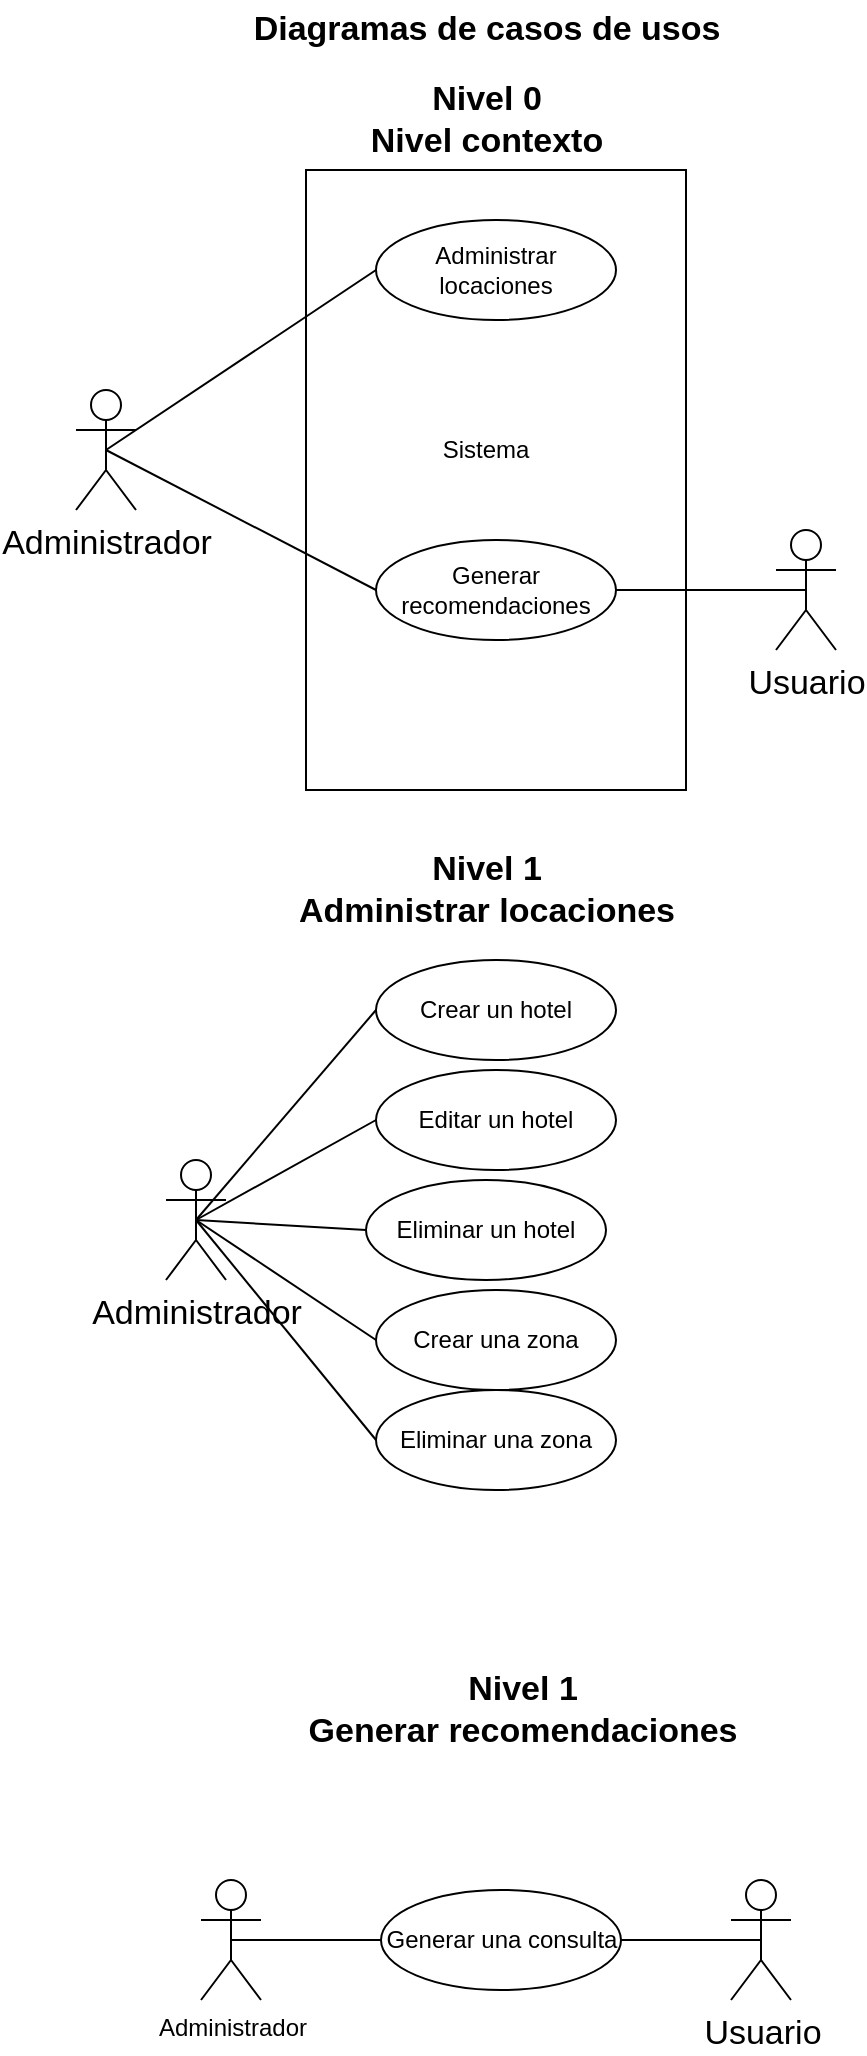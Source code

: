 <mxfile version="21.3.3" type="github">
  <diagram name="Page-1" id="gVi9mgfXxvacq5aYQprg">
    <mxGraphModel dx="1379" dy="756" grid="1" gridSize="10" guides="1" tooltips="1" connect="1" arrows="1" fold="1" page="1" pageScale="1" pageWidth="827" pageHeight="1169" math="0" shadow="0">
      <root>
        <mxCell id="0" />
        <mxCell id="1" parent="0" />
        <mxCell id="5Q-SjYnBWKxw_cxFPoE4-17" value="" style="rounded=0;whiteSpace=wrap;html=1;" vertex="1" parent="1">
          <mxGeometry x="355" y="135" width="190" height="310" as="geometry" />
        </mxCell>
        <mxCell id="5Q-SjYnBWKxw_cxFPoE4-1" value="Administrar locaciones" style="ellipse;whiteSpace=wrap;html=1;" vertex="1" parent="1">
          <mxGeometry x="390" y="160" width="120" height="50" as="geometry" />
        </mxCell>
        <mxCell id="5Q-SjYnBWKxw_cxFPoE4-2" value="&lt;font style=&quot;font-size: 17px;&quot;&gt;Diagramas de casos de usos&lt;/font&gt;" style="text;html=1;align=center;verticalAlign=middle;resizable=0;points=[];autosize=1;strokeColor=none;fillColor=none;fontStyle=1" vertex="1" parent="1">
          <mxGeometry x="315" y="50" width="260" height="30" as="geometry" />
        </mxCell>
        <mxCell id="5Q-SjYnBWKxw_cxFPoE4-3" value="&lt;b&gt;Nivel 0&lt;br&gt;Nivel contexto&lt;/b&gt;" style="text;html=1;align=center;verticalAlign=middle;resizable=0;points=[];autosize=1;strokeColor=none;fillColor=none;fontSize=17;" vertex="1" parent="1">
          <mxGeometry x="375" y="85" width="140" height="50" as="geometry" />
        </mxCell>
        <mxCell id="5Q-SjYnBWKxw_cxFPoE4-4" value="Usuario" style="shape=umlActor;verticalLabelPosition=bottom;verticalAlign=top;html=1;outlineConnect=0;fontSize=17;" vertex="1" parent="1">
          <mxGeometry x="590" y="315" width="30" height="60" as="geometry" />
        </mxCell>
        <mxCell id="5Q-SjYnBWKxw_cxFPoE4-6" value="Administrador" style="shape=umlActor;verticalLabelPosition=bottom;verticalAlign=top;html=1;outlineConnect=0;fontSize=17;" vertex="1" parent="1">
          <mxGeometry x="240" y="245" width="30" height="60" as="geometry" />
        </mxCell>
        <mxCell id="5Q-SjYnBWKxw_cxFPoE4-7" value="" style="endArrow=none;html=1;rounded=0;fontSize=17;entryX=0.5;entryY=0.5;entryDx=0;entryDy=0;entryPerimeter=0;exitX=0;exitY=0.5;exitDx=0;exitDy=0;" edge="1" parent="1" source="5Q-SjYnBWKxw_cxFPoE4-1" target="5Q-SjYnBWKxw_cxFPoE4-6">
          <mxGeometry width="50" height="50" relative="1" as="geometry">
            <mxPoint x="390" y="410" as="sourcePoint" />
            <mxPoint x="440" y="360" as="targetPoint" />
          </mxGeometry>
        </mxCell>
        <mxCell id="5Q-SjYnBWKxw_cxFPoE4-8" value="Generar recomendaciones" style="ellipse;whiteSpace=wrap;html=1;" vertex="1" parent="1">
          <mxGeometry x="390" y="320" width="120" height="50" as="geometry" />
        </mxCell>
        <mxCell id="5Q-SjYnBWKxw_cxFPoE4-9" value="" style="endArrow=none;html=1;rounded=0;fontSize=17;entryX=0.5;entryY=0.5;entryDx=0;entryDy=0;entryPerimeter=0;exitX=1;exitY=0.5;exitDx=0;exitDy=0;" edge="1" parent="1" source="5Q-SjYnBWKxw_cxFPoE4-8" target="5Q-SjYnBWKxw_cxFPoE4-4">
          <mxGeometry width="50" height="50" relative="1" as="geometry">
            <mxPoint x="390" y="400" as="sourcePoint" />
            <mxPoint x="440" y="350" as="targetPoint" />
          </mxGeometry>
        </mxCell>
        <mxCell id="5Q-SjYnBWKxw_cxFPoE4-10" value="" style="endArrow=none;html=1;rounded=0;fontSize=17;entryX=0.5;entryY=0.5;entryDx=0;entryDy=0;entryPerimeter=0;exitX=0;exitY=0.5;exitDx=0;exitDy=0;" edge="1" parent="1" source="5Q-SjYnBWKxw_cxFPoE4-8" target="5Q-SjYnBWKxw_cxFPoE4-6">
          <mxGeometry width="50" height="50" relative="1" as="geometry">
            <mxPoint x="710" y="380" as="sourcePoint" />
            <mxPoint x="760" y="330" as="targetPoint" />
          </mxGeometry>
        </mxCell>
        <mxCell id="5Q-SjYnBWKxw_cxFPoE4-11" value="Sistema" style="text;html=1;strokeColor=none;fillColor=none;align=center;verticalAlign=middle;whiteSpace=wrap;rounded=0;" vertex="1" parent="1">
          <mxGeometry x="415" y="260" width="60" height="30" as="geometry" />
        </mxCell>
        <mxCell id="5Q-SjYnBWKxw_cxFPoE4-18" value="&lt;b&gt;Nivel 1&lt;br&gt;Administrar locaciones&lt;br&gt;&lt;/b&gt;" style="text;html=1;align=center;verticalAlign=middle;resizable=0;points=[];autosize=1;strokeColor=none;fillColor=none;fontSize=17;" vertex="1" parent="1">
          <mxGeometry x="340" y="470" width="210" height="50" as="geometry" />
        </mxCell>
        <mxCell id="5Q-SjYnBWKxw_cxFPoE4-19" value="Editar un hotel" style="ellipse;whiteSpace=wrap;html=1;" vertex="1" parent="1">
          <mxGeometry x="390" y="585" width="120" height="50" as="geometry" />
        </mxCell>
        <mxCell id="5Q-SjYnBWKxw_cxFPoE4-20" value="Eliminar un hotel" style="ellipse;whiteSpace=wrap;html=1;" vertex="1" parent="1">
          <mxGeometry x="385" y="640" width="120" height="50" as="geometry" />
        </mxCell>
        <mxCell id="5Q-SjYnBWKxw_cxFPoE4-21" value="Crear una zona" style="ellipse;whiteSpace=wrap;html=1;" vertex="1" parent="1">
          <mxGeometry x="390" y="695" width="120" height="50" as="geometry" />
        </mxCell>
        <mxCell id="5Q-SjYnBWKxw_cxFPoE4-23" value="Administrador" style="shape=umlActor;verticalLabelPosition=bottom;verticalAlign=top;html=1;outlineConnect=0;fontSize=17;" vertex="1" parent="1">
          <mxGeometry x="285" y="630" width="30" height="60" as="geometry" />
        </mxCell>
        <mxCell id="5Q-SjYnBWKxw_cxFPoE4-25" value="" style="endArrow=none;html=1;rounded=0;fontSize=17;entryX=0.5;entryY=0.5;entryDx=0;entryDy=0;entryPerimeter=0;exitX=0;exitY=0.5;exitDx=0;exitDy=0;" edge="1" parent="1" source="5Q-SjYnBWKxw_cxFPoE4-20" target="5Q-SjYnBWKxw_cxFPoE4-23">
          <mxGeometry width="50" height="50" relative="1" as="geometry">
            <mxPoint x="530" y="740" as="sourcePoint" />
            <mxPoint x="580" y="690" as="targetPoint" />
          </mxGeometry>
        </mxCell>
        <mxCell id="5Q-SjYnBWKxw_cxFPoE4-26" value="" style="endArrow=none;html=1;rounded=0;fontSize=17;entryX=0.5;entryY=0.5;entryDx=0;entryDy=0;entryPerimeter=0;exitX=0;exitY=0.5;exitDx=0;exitDy=0;" edge="1" parent="1" source="5Q-SjYnBWKxw_cxFPoE4-19" target="5Q-SjYnBWKxw_cxFPoE4-23">
          <mxGeometry width="50" height="50" relative="1" as="geometry">
            <mxPoint x="390" y="630" as="sourcePoint" />
            <mxPoint x="440" y="580" as="targetPoint" />
          </mxGeometry>
        </mxCell>
        <mxCell id="5Q-SjYnBWKxw_cxFPoE4-27" value="" style="endArrow=none;html=1;rounded=0;fontSize=17;exitX=0.5;exitY=0.5;exitDx=0;exitDy=0;exitPerimeter=0;entryX=0;entryY=0.5;entryDx=0;entryDy=0;" edge="1" parent="1" source="5Q-SjYnBWKxw_cxFPoE4-23" target="5Q-SjYnBWKxw_cxFPoE4-21">
          <mxGeometry width="50" height="50" relative="1" as="geometry">
            <mxPoint x="390" y="630" as="sourcePoint" />
            <mxPoint x="440" y="580" as="targetPoint" />
          </mxGeometry>
        </mxCell>
        <mxCell id="5Q-SjYnBWKxw_cxFPoE4-31" value="&lt;b&gt;Nivel 1&lt;br&gt;Generar recomendaciones&lt;/b&gt;" style="text;html=1;align=center;verticalAlign=middle;resizable=0;points=[];autosize=1;strokeColor=none;fillColor=none;fontSize=17;" vertex="1" parent="1">
          <mxGeometry x="342.5" y="880" width="240" height="50" as="geometry" />
        </mxCell>
        <mxCell id="5Q-SjYnBWKxw_cxFPoE4-36" value="Usuario" style="shape=umlActor;verticalLabelPosition=bottom;verticalAlign=top;html=1;outlineConnect=0;fontSize=17;" vertex="1" parent="1">
          <mxGeometry x="567.5" y="990" width="30" height="60" as="geometry" />
        </mxCell>
        <mxCell id="5Q-SjYnBWKxw_cxFPoE4-37" value="" style="endArrow=none;html=1;rounded=0;fontSize=17;entryX=0.5;entryY=0.5;entryDx=0;entryDy=0;entryPerimeter=0;exitX=1;exitY=0.5;exitDx=0;exitDy=0;" edge="1" parent="1" source="5Q-SjYnBWKxw_cxFPoE4-56" target="5Q-SjYnBWKxw_cxFPoE4-36">
          <mxGeometry width="50" height="50" relative="1" as="geometry">
            <mxPoint x="497.5" y="1015" as="sourcePoint" />
            <mxPoint x="467.5" y="1160" as="targetPoint" />
          </mxGeometry>
        </mxCell>
        <mxCell id="5Q-SjYnBWKxw_cxFPoE4-38" value="Administrador" style="shape=umlActor;verticalLabelPosition=bottom;verticalAlign=top;html=1;outlineConnect=0;" vertex="1" parent="1">
          <mxGeometry x="302.5" y="990" width="30" height="60" as="geometry" />
        </mxCell>
        <mxCell id="5Q-SjYnBWKxw_cxFPoE4-43" value="" style="endArrow=none;html=1;rounded=0;fontSize=17;exitX=0.5;exitY=0.5;exitDx=0;exitDy=0;exitPerimeter=0;entryX=0;entryY=0.5;entryDx=0;entryDy=0;" edge="1" parent="1" source="5Q-SjYnBWKxw_cxFPoE4-38" target="5Q-SjYnBWKxw_cxFPoE4-56">
          <mxGeometry width="50" height="50" relative="1" as="geometry">
            <mxPoint x="210" y="1010" as="sourcePoint" />
            <mxPoint x="415" y="1020" as="targetPoint" />
          </mxGeometry>
        </mxCell>
        <mxCell id="5Q-SjYnBWKxw_cxFPoE4-48" value="Crear un hotel" style="ellipse;whiteSpace=wrap;html=1;" vertex="1" parent="1">
          <mxGeometry x="390" y="530" width="120" height="50" as="geometry" />
        </mxCell>
        <mxCell id="5Q-SjYnBWKxw_cxFPoE4-49" value="" style="endArrow=none;html=1;rounded=0;fontSize=17;entryX=0.5;entryY=0.5;entryDx=0;entryDy=0;entryPerimeter=0;exitX=0;exitY=0.5;exitDx=0;exitDy=0;" edge="1" parent="1" source="5Q-SjYnBWKxw_cxFPoE4-48" target="5Q-SjYnBWKxw_cxFPoE4-23">
          <mxGeometry width="50" height="50" relative="1" as="geometry">
            <mxPoint x="400" y="620" as="sourcePoint" />
            <mxPoint x="165" y="670" as="targetPoint" />
          </mxGeometry>
        </mxCell>
        <mxCell id="5Q-SjYnBWKxw_cxFPoE4-54" value="Eliminar una zona" style="ellipse;whiteSpace=wrap;html=1;" vertex="1" parent="1">
          <mxGeometry x="390" y="745" width="120" height="50" as="geometry" />
        </mxCell>
        <mxCell id="5Q-SjYnBWKxw_cxFPoE4-55" value="" style="endArrow=none;html=1;rounded=0;fontSize=17;entryX=0;entryY=0.5;entryDx=0;entryDy=0;exitX=0.5;exitY=0.5;exitDx=0;exitDy=0;exitPerimeter=0;" edge="1" parent="1" source="5Q-SjYnBWKxw_cxFPoE4-23" target="5Q-SjYnBWKxw_cxFPoE4-54">
          <mxGeometry width="50" height="50" relative="1" as="geometry">
            <mxPoint x="130" y="670" as="sourcePoint" />
            <mxPoint x="400" y="785" as="targetPoint" />
          </mxGeometry>
        </mxCell>
        <mxCell id="5Q-SjYnBWKxw_cxFPoE4-56" value="Generar una consulta" style="ellipse;whiteSpace=wrap;html=1;" vertex="1" parent="1">
          <mxGeometry x="392.5" y="995" width="120" height="50" as="geometry" />
        </mxCell>
      </root>
    </mxGraphModel>
  </diagram>
</mxfile>
